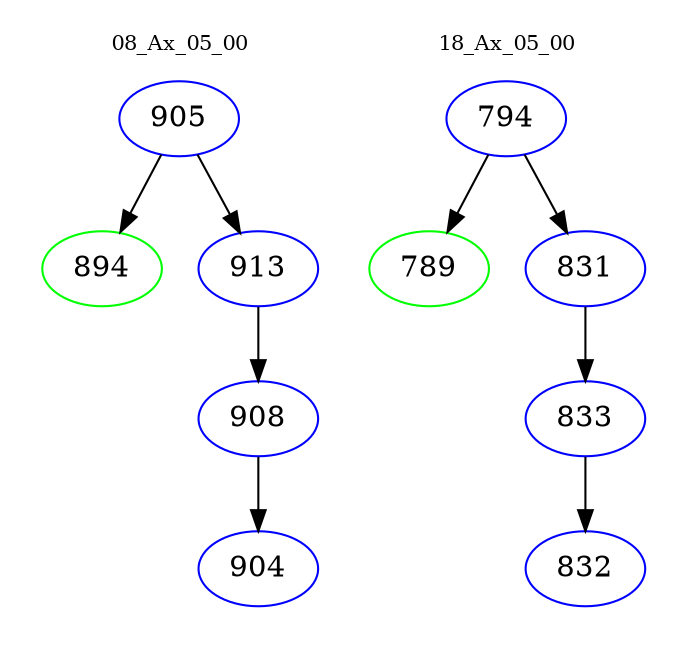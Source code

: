 digraph{
subgraph cluster_0 {
color = white
label = "08_Ax_05_00";
fontsize=10;
T0_905 [label="905", color="blue"]
T0_905 -> T0_894 [color="black"]
T0_894 [label="894", color="green"]
T0_905 -> T0_913 [color="black"]
T0_913 [label="913", color="blue"]
T0_913 -> T0_908 [color="black"]
T0_908 [label="908", color="blue"]
T0_908 -> T0_904 [color="black"]
T0_904 [label="904", color="blue"]
}
subgraph cluster_1 {
color = white
label = "18_Ax_05_00";
fontsize=10;
T1_794 [label="794", color="blue"]
T1_794 -> T1_789 [color="black"]
T1_789 [label="789", color="green"]
T1_794 -> T1_831 [color="black"]
T1_831 [label="831", color="blue"]
T1_831 -> T1_833 [color="black"]
T1_833 [label="833", color="blue"]
T1_833 -> T1_832 [color="black"]
T1_832 [label="832", color="blue"]
}
}
